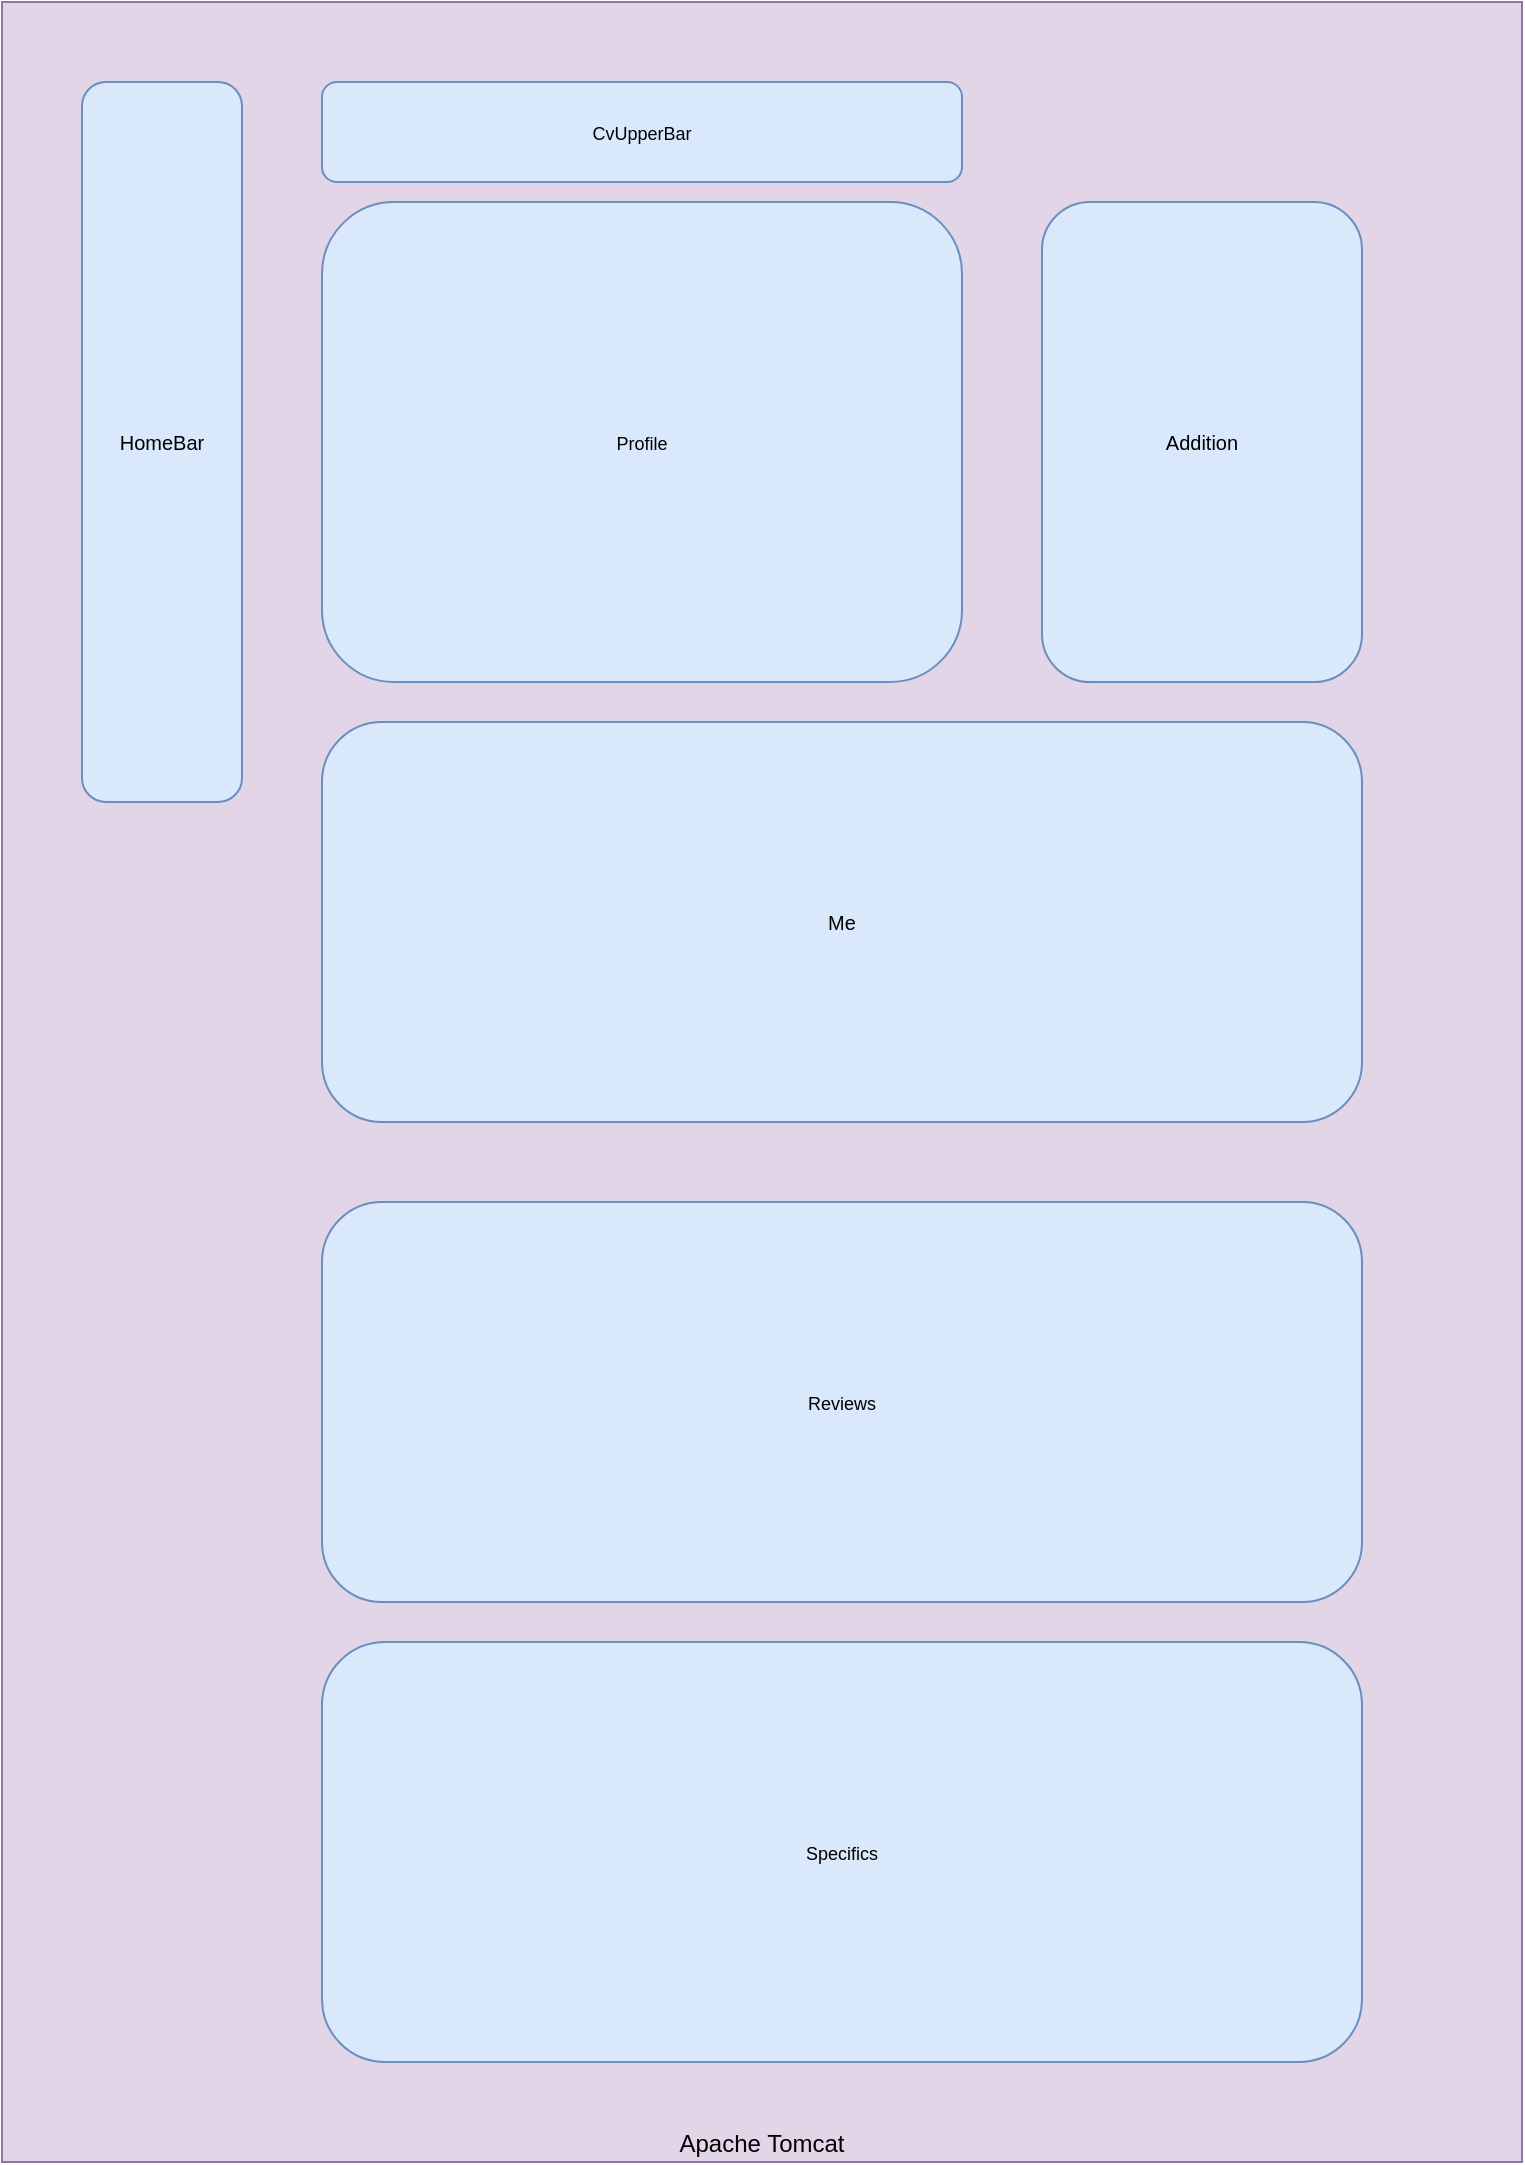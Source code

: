 <mxfile version="13.1.3" pages="7">
    <diagram id="xM97Gvd1AH-JdFbZ1e_3" name="HomeContent">
        <mxGraphModel grid="1" gridSize="10" guides="1" tooltips="1" connect="1" arrows="1" page="1" fold="1" pageScale="1" pageWidth="827" pageHeight="1169" math="0" shadow="0">
            <root>
                <mxCell id="ZQaiurqTdAmJjENIa0Tl-0"/>
                <mxCell id="ZQaiurqTdAmJjENIa0Tl-1" parent="ZQaiurqTdAmJjENIa0Tl-0"/>
                <mxCell id="FAkjtzWX3GqRsjgcoICK-0" value="Apache Tomcat" style="rounded=0;whiteSpace=wrap;html=1;verticalAlign=bottom;fillColor=#e1d5e7;strokeColor=#9673a6;fontColor=#000000;" parent="ZQaiurqTdAmJjENIa0Tl-1" vertex="1">
                    <mxGeometry x="40" y="40" width="760" height="1080" as="geometry"/>
                </mxCell>
                <mxCell id="FAkjtzWX3GqRsjgcoICK-1" value="&lt;font size=&quot;1&quot;&gt;HomeBar&lt;/font&gt;" style="rounded=1;whiteSpace=wrap;html=1;fillColor=#dae8fc;strokeColor=#6c8ebf;fontColor=#000000;" parent="ZQaiurqTdAmJjENIa0Tl-1" vertex="1">
                    <mxGeometry x="80" y="80" width="80" height="360" as="geometry"/>
                </mxCell>
                <mxCell id="FAkjtzWX3GqRsjgcoICK-3" value="&lt;font style=&quot;font-size: 9px&quot;&gt;Profile&lt;/font&gt;" style="rounded=1;whiteSpace=wrap;html=1;fillColor=#dae8fc;strokeColor=#6c8ebf;fontColor=#000000;" parent="ZQaiurqTdAmJjENIa0Tl-1" vertex="1">
                    <mxGeometry x="200" y="140" width="320" height="240" as="geometry"/>
                </mxCell>
                <mxCell id="FAkjtzWX3GqRsjgcoICK-6" value="&lt;font size=&quot;1&quot;&gt;Addition&lt;/font&gt;" style="rounded=1;whiteSpace=wrap;html=1;fillColor=#dae8fc;strokeColor=#6c8ebf;fontColor=#000000;" parent="ZQaiurqTdAmJjENIa0Tl-1" vertex="1">
                    <mxGeometry x="560" y="140" width="160" height="240" as="geometry"/>
                </mxCell>
                <mxCell id="HCUDEPJrb-mqFN5Oihqh-0" value="&lt;font style=&quot;font-size: 9px&quot;&gt;CvUpperBar&lt;br&gt;&lt;/font&gt;" style="rounded=1;whiteSpace=wrap;html=1;fillColor=#dae8fc;strokeColor=#6c8ebf;fontColor=#000000;" vertex="1" parent="ZQaiurqTdAmJjENIa0Tl-1">
                    <mxGeometry x="200" y="80" width="320" height="50" as="geometry"/>
                </mxCell>
                <mxCell id="0jy8CRZ2N2QaVqimxZT_-0" value="&lt;font size=&quot;1&quot;&gt;Me&lt;/font&gt;" style="rounded=1;whiteSpace=wrap;html=1;fillColor=#dae8fc;strokeColor=#6c8ebf;fontColor=#000000;" vertex="1" parent="ZQaiurqTdAmJjENIa0Tl-1">
                    <mxGeometry x="200" y="400" width="520" height="200" as="geometry"/>
                </mxCell>
                <mxCell id="0jy8CRZ2N2QaVqimxZT_-1" value="&lt;font style=&quot;font-size: 9px&quot;&gt;Reviews&lt;/font&gt;" style="rounded=1;whiteSpace=wrap;html=1;fillColor=#dae8fc;strokeColor=#6c8ebf;fontColor=#000000;" vertex="1" parent="ZQaiurqTdAmJjENIa0Tl-1">
                    <mxGeometry x="200" y="640" width="520" height="200" as="geometry"/>
                </mxCell>
                <mxCell id="0jy8CRZ2N2QaVqimxZT_-2" value="&lt;font style=&quot;font-size: 9px&quot;&gt;Specifics&lt;/font&gt;" style="rounded=1;whiteSpace=wrap;html=1;fillColor=#dae8fc;strokeColor=#6c8ebf;fontColor=#000000;" vertex="1" parent="ZQaiurqTdAmJjENIa0Tl-1">
                    <mxGeometry x="200" y="860" width="520" height="210" as="geometry"/>
                </mxCell>
            </root>
        </mxGraphModel>
    </diagram>
    <diagram id="Ta3XyVJch6litVhFzPhZ" name="CvUpperBar">
        <mxGraphModel dx="1075" dy="388" grid="1" gridSize="10" guides="1" tooltips="1" connect="1" arrows="1" fold="1" page="1" pageScale="1" pageWidth="827" pageHeight="1169" math="0" shadow="0">
            <root>
                <mxCell id="yw7oN6qE9BzKc9EA3hZp-0"/>
                <mxCell id="yw7oN6qE9BzKc9EA3hZp-1" parent="yw7oN6qE9BzKc9EA3hZp-0"/>
                <mxCell id="X_ZxZ8bqiW4y4gkbEHap-0" value="" style="rounded=0;whiteSpace=wrap;html=1;verticalAlign=bottom;fillColor=#e1d5e7;strokeColor=#9673a6;fontColor=#000000;" parent="yw7oN6qE9BzKc9EA3hZp-1" vertex="1">
                    <mxGeometry x="40" y="40" width="760" height="240" as="geometry"/>
                </mxCell>
                <mxCell id="Ob-q3usKfR5GllseHvPj-0" value="&lt;font style=&quot;font-size: 9px&quot;&gt;Coolblue logo&lt;/font&gt;" style="rounded=1;whiteSpace=wrap;html=1;fillColor=#dae8fc;strokeColor=#6c8ebf;fontColor=#000000;" parent="yw7oN6qE9BzKc9EA3hZp-1" vertex="1">
                    <mxGeometry x="80" y="60" width="80" height="80" as="geometry"/>
                </mxCell>
                <mxCell id="X_ZxZ8bqiW4y4gkbEHap-2" value="&lt;font style=&quot;font-size: 9px&quot;&gt;Bekijk hele assortiment (??)&lt;/font&gt;" style="rounded=1;whiteSpace=wrap;html=1;fillColor=#dae8fc;strokeColor=#6c8ebf;fontColor=#000000;" parent="yw7oN6qE9BzKc9EA3hZp-1" vertex="1">
                    <mxGeometry x="200" y="60" width="80" height="80" as="geometry"/>
                </mxCell>
                <mxCell id="X_ZxZ8bqiW4y4gkbEHap-3" value="&lt;font style=&quot;font-size: 9px&quot;&gt;Zoeken naar... (??)&lt;/font&gt;" style="rounded=1;whiteSpace=wrap;html=1;fillColor=#dae8fc;strokeColor=#6c8ebf;fontColor=#000000;" parent="yw7oN6qE9BzKc9EA3hZp-1" vertex="1">
                    <mxGeometry x="320" y="60" width="80" height="80" as="geometry"/>
                </mxCell>
                <mxCell id="X_ZxZ8bqiW4y4gkbEHap-4" value="&lt;font style=&quot;font-size: 9px&quot;&gt;Aanmelden (registratie toestaan)&lt;/font&gt;" style="rounded=1;whiteSpace=wrap;html=1;fillColor=#dae8fc;strokeColor=#6c8ebf;fontColor=#000000;" parent="yw7oN6qE9BzKc9EA3hZp-1" vertex="1">
                    <mxGeometry x="440" y="60" width="80" height="80" as="geometry"/>
                </mxCell>
                <mxCell id="X_ZxZ8bqiW4y4gkbEHap-5" value="&lt;font size=&quot;1&quot;&gt;Hartje (bookmark toevoegen)&lt;/font&gt;" style="rounded=1;whiteSpace=wrap;html=1;fillColor=#dae8fc;strokeColor=#6c8ebf;fontColor=#000000;" parent="yw7oN6qE9BzKc9EA3hZp-1" vertex="1">
                    <mxGeometry x="560" y="60" width="80" height="80" as="geometry"/>
                </mxCell>
                <mxCell id="X_ZxZ8bqiW4y4gkbEHap-6" value="&lt;font style=&quot;font-size: 9px&quot;&gt;Winkelmand (????)&lt;/font&gt;" style="rounded=1;whiteSpace=wrap;html=1;fillColor=#dae8fc;strokeColor=#6c8ebf;fontColor=#000000;" parent="yw7oN6qE9BzKc9EA3hZp-1" vertex="1">
                    <mxGeometry x="680" y="60" width="80" height="80" as="geometry"/>
                </mxCell>
                <mxCell id="rjZcqIOBou8b3iAdnds--1" value="&lt;font size=&quot;1&quot;&gt;Soft skill 1&lt;/font&gt;" style="rounded=1;whiteSpace=wrap;html=1;fillColor=#dae8fc;strokeColor=#6c8ebf;fontColor=#000000;" vertex="1" parent="yw7oN6qE9BzKc9EA3hZp-1">
                    <mxGeometry x="80" y="160" width="80" height="40" as="geometry"/>
                </mxCell>
                <mxCell id="rjZcqIOBou8b3iAdnds--2" value="&lt;font style=&quot;font-size: 9px&quot;&gt;Advantage 2&lt;/font&gt;" style="rounded=1;whiteSpace=wrap;html=1;fillColor=#dae8fc;strokeColor=#6c8ebf;fontColor=#000000;" vertex="1" parent="yw7oN6qE9BzKc9EA3hZp-1">
                    <mxGeometry x="200" y="160" width="80" height="40" as="geometry"/>
                </mxCell>
                <mxCell id="rjZcqIOBou8b3iAdnds--3" value="&lt;font style=&quot;font-size: 9px&quot;&gt;Advantage 3&lt;/font&gt;" style="rounded=1;whiteSpace=wrap;html=1;fillColor=#dae8fc;strokeColor=#6c8ebf;fontColor=#000000;" vertex="1" parent="yw7oN6qE9BzKc9EA3hZp-1">
                    <mxGeometry x="320" y="160" width="80" height="40" as="geometry"/>
                </mxCell>
            </root>
        </mxGraphModel>
    </diagram>
    <diagram name="PF" id="gcfwgujxO_TQeJg0Qi_G">
        <mxGraphModel dx="1075" dy="388" grid="1" gridSize="10" guides="1" tooltips="1" connect="1" arrows="1" fold="1" page="1" pageScale="1" pageWidth="827" pageHeight="1169" math="0" shadow="0">
            <root>
                <mxCell id="VJRX9DtUiZDkhthOeb4f-0"/>
                <mxCell id="VJRX9DtUiZDkhthOeb4f-1" parent="VJRX9DtUiZDkhthOeb4f-0"/>
                <mxCell id="VJRX9DtUiZDkhthOeb4f-2" value="&lt;span style=&quot;background-color: rgb(255 , 255 , 255)&quot;&gt;&lt;br&gt;&lt;br&gt;&lt;span style=&quot;color: rgb(0 , 0 , 0) ; font-family: &amp;#34;helvetica&amp;#34; ; font-size: x-small ; font-style: normal ; font-weight: 400 ; letter-spacing: normal ; text-align: center ; text-indent: 0px ; text-transform: none ; word-spacing: 0px ; float: none ; display: inline&quot;&gt;Foto&lt;/span&gt;&lt;br&gt;&lt;/span&gt;" style="rounded=0;whiteSpace=wrap;html=1;verticalAlign=bottom;fillColor=#e1d5e7;strokeColor=#9673a6;fontColor=#000000;" parent="VJRX9DtUiZDkhthOeb4f-1" vertex="1">
                    <mxGeometry x="40" y="40" width="760" height="1080" as="geometry"/>
                </mxCell>
                <mxCell id="VJRX9DtUiZDkhthOeb4f-4" value="Naam" style="rounded=1;whiteSpace=wrap;html=1;fillColor=#dae8fc;strokeColor=#6c8ebf;fontColor=#000000;" parent="VJRX9DtUiZDkhthOeb4f-1" vertex="1">
                    <mxGeometry x="80" y="80" width="680" height="80" as="geometry"/>
                </mxCell>
                <mxCell id="VJRX9DtUiZDkhthOeb4f-5" value="&lt;font style=&quot;font-size: 9px&quot;&gt;Reviews&lt;/font&gt;" style="rounded=1;whiteSpace=wrap;html=1;fillColor=#dae8fc;strokeColor=#6c8ebf;fontColor=#000000;" parent="VJRX9DtUiZDkhthOeb4f-1" vertex="1">
                    <mxGeometry x="80" y="180" width="680" height="80" as="geometry"/>
                </mxCell>
                <mxCell id="IhhrXVPi0JxEEQXV7va_-1" value="&lt;font size=&quot;1&quot;&gt;Foto&lt;/font&gt;" style="rounded=1;whiteSpace=wrap;html=1;fillColor=#dae8fc;strokeColor=#6c8ebf;fontColor=#000000;" vertex="1" parent="VJRX9DtUiZDkhthOeb4f-1">
                    <mxGeometry x="160" y="400" width="520" height="280" as="geometry"/>
                </mxCell>
                <mxCell id="IhhrXVPi0JxEEQXV7va_-2" value="&lt;font style=&quot;font-size: 9px&quot;&gt;CoolBlue's keuze&lt;/font&gt;" style="rounded=1;whiteSpace=wrap;html=1;fillColor=#dae8fc;strokeColor=#6c8ebf;fontColor=#000000;" vertex="1" parent="VJRX9DtUiZDkhthOeb4f-1">
                    <mxGeometry x="80" y="280" width="680" height="80" as="geometry"/>
                </mxCell>
                <mxCell id="IhhrXVPi0JxEEQXV7va_-3" value="Left" style="rounded=1;whiteSpace=wrap;html=1;fillColor=#dae8fc;strokeColor=#6c8ebf;fontColor=#000000;" vertex="1" parent="VJRX9DtUiZDkhthOeb4f-1">
                    <mxGeometry x="80" y="400" width="40" height="280" as="geometry"/>
                </mxCell>
                <mxCell id="IhhrXVPi0JxEEQXV7va_-4" value="Right" style="rounded=1;whiteSpace=wrap;html=1;fillColor=#dae8fc;strokeColor=#6c8ebf;fontColor=#000000;" vertex="1" parent="VJRX9DtUiZDkhthOeb4f-1">
                    <mxGeometry x="720" y="400" width="40" height="280" as="geometry"/>
                </mxCell>
                <mxCell id="IhhrXVPi0JxEEQXV7va_-6" value="&lt;font size=&quot;1&quot;&gt;FotoReeks&lt;/font&gt;" style="rounded=1;whiteSpace=wrap;html=1;fillColor=#dae8fc;strokeColor=#6c8ebf;fontColor=#000000;" vertex="1" parent="VJRX9DtUiZDkhthOeb4f-1">
                    <mxGeometry x="80" y="720" width="680" height="80" as="geometry"/>
                </mxCell>
            </root>
        </mxGraphModel>
    </diagram>
    <diagram id="-gvjlN5gTAYRvMp8pr4W" name="Addition">
        <mxGraphModel grid="1" gridSize="10" guides="1" tooltips="1" connect="1" arrows="1" page="1" fold="1" pageScale="1" pageWidth="827" pageHeight="1169" math="0" shadow="0">
            <root>
                <mxCell id="NEorF1um0JvbWHqsHC3Q-0"/>
                <mxCell id="NEorF1um0JvbWHqsHC3Q-1" parent="NEorF1um0JvbWHqsHC3Q-0"/>
                <mxCell id="VblLOLfND356ZfpiHAW2-0" value="" style="rounded=0;whiteSpace=wrap;html=1;verticalAlign=bottom;fillColor=#e1d5e7;strokeColor=#9673a6;fontColor=#000000;" vertex="1" parent="NEorF1um0JvbWHqsHC3Q-1">
                    <mxGeometry x="40" y="45" width="400" height="675" as="geometry"/>
                </mxCell>
                <mxCell id="VblLOLfND356ZfpiHAW2-1" value="*Morgen op de werkvloer" style="rounded=1;whiteSpace=wrap;html=1;fillColor=#dae8fc;strokeColor=#6c8ebf;fontColor=#000000;" vertex="1" parent="NEorF1um0JvbWHqsHC3Q-1">
                    <mxGeometry x="80" y="80" width="320" height="80" as="geometry"/>
                </mxCell>
                <mxCell id="VblLOLfND356ZfpiHAW2-2" value="&lt;font style=&quot;font-size: 9px&quot;&gt;Neem contact op [button to mail]&lt;/font&gt;" style="rounded=1;whiteSpace=wrap;html=1;fillColor=#dae8fc;strokeColor=#6c8ebf;fontColor=#000000;" vertex="1" parent="NEorF1um0JvbWHqsHC3Q-1">
                    <mxGeometry x="80" y="180" width="320" height="80" as="geometry"/>
                </mxCell>
                <mxCell id="VblLOLfND356ZfpiHAW2-3" value="&lt;font size=&quot;1&quot;&gt;Personalia:&lt;br&gt;Naam, adres, Wat nog meer bij????&lt;br&gt;&lt;/font&gt;" style="rounded=1;whiteSpace=wrap;html=1;fillColor=#dae8fc;strokeColor=#6c8ebf;fontColor=#000000;" vertex="1" parent="NEorF1um0JvbWHqsHC3Q-1">
                    <mxGeometry x="80" y="400" width="330" height="280" as="geometry"/>
                </mxCell>
                <mxCell id="VblLOLfND356ZfpiHAW2-4" value="&lt;font style=&quot;font-size: 9px&quot;&gt;Op verlanglijstje [bookmarks]&lt;/font&gt;" style="rounded=1;whiteSpace=wrap;html=1;fillColor=#dae8fc;strokeColor=#6c8ebf;fontColor=#000000;" vertex="1" parent="NEorF1um0JvbWHqsHC3Q-1">
                    <mxGeometry x="80" y="280" width="320" height="80" as="geometry"/>
                </mxCell>
            </root>
        </mxGraphModel>
    </diagram>
    <diagram id="D2TxRaADK4pVkOv3cqlB" name="ProductArea">
        <mxGraphModel dx="1075" dy="522" grid="1" gridSize="10" guides="1" tooltips="1" connect="1" arrows="1" fold="1" page="1" pageScale="1" pageWidth="827" pageHeight="1169" math="0" shadow="0">
            <root>
                <mxCell id="-STnlI_tYukkRYCYSu8x-0"/>
                <mxCell id="-STnlI_tYukkRYCYSu8x-1" parent="-STnlI_tYukkRYCYSu8x-0"/>
            </root>
        </mxGraphModel>
    </diagram>
    <diagram id="JitYGat5VH1JKpahxnbg" name="Reviews">
        <mxGraphModel grid="1" gridSize="10" guides="1" tooltips="1" connect="1" arrows="1" page="1" fold="1" pageScale="1" pageWidth="827" pageHeight="1169" math="0" shadow="0">
            <root>
                <mxCell id="9r5K7B5MNelTjinfWmEP-0"/>
                <mxCell id="9r5K7B5MNelTjinfWmEP-1" parent="9r5K7B5MNelTjinfWmEP-0"/>
                <mxCell id="9bIFXBNLH-N1cNDg87S5-0" value="" style="rounded=0;whiteSpace=wrap;html=1;verticalAlign=bottom;fillColor=#e1d5e7;strokeColor=#9673a6;fontColor=#000000;" vertex="1" parent="9r5K7B5MNelTjinfWmEP-1">
                    <mxGeometry x="40" y="40" width="760" height="560" as="geometry"/>
                </mxCell>
                <mxCell id="9bIFXBNLH-N1cNDg87S5-1" value="Review 1" style="rounded=1;whiteSpace=wrap;html=1;fillColor=#dae8fc;strokeColor=#6c8ebf;fontColor=#000000;" vertex="1" parent="9r5K7B5MNelTjinfWmEP-1">
                    <mxGeometry x="80" y="80" width="680" height="120" as="geometry"/>
                </mxCell>
                <mxCell id="9bIFXBNLH-N1cNDg87S5-2" value="Review n" style="rounded=1;whiteSpace=wrap;html=1;fillColor=#dae8fc;strokeColor=#6c8ebf;fontColor=#000000;" vertex="1" parent="9r5K7B5MNelTjinfWmEP-1">
                    <mxGeometry x="80" y="240" width="680" height="120" as="geometry"/>
                </mxCell>
                <mxCell id="HbFOrHNQnoRJ0ZN8e63m-0" value="Review 3" style="rounded=1;whiteSpace=wrap;html=1;fillColor=#dae8fc;strokeColor=#6c8ebf;fontColor=#000000;" vertex="1" parent="9r5K7B5MNelTjinfWmEP-1">
                    <mxGeometry x="80" y="400" width="680" height="120" as="geometry"/>
                </mxCell>
                <mxCell id="HbFOrHNQnoRJ0ZN8e63m-1" value="Alle .. reviews" style="rounded=1;whiteSpace=wrap;html=1;fillColor=#dae8fc;strokeColor=#6c8ebf;fontColor=#000000;" vertex="1" parent="9r5K7B5MNelTjinfWmEP-1">
                    <mxGeometry x="80" y="540" width="120" height="40" as="geometry"/>
                </mxCell>
            </root>
        </mxGraphModel>
    </diagram>
    <diagram id="wkuvedysDCDydinIeNmY" name="Specifics">
        <mxGraphModel grid="1" gridSize="10" guides="1" tooltips="1" connect="1" arrows="1" page="1" fold="1" pageScale="1" pageWidth="827" pageHeight="1169" math="0" shadow="0">
            <root>
                <mxCell id="fcyRg8WoOz7a50ZicxBz-0"/>
                <mxCell id="fcyRg8WoOz7a50ZicxBz-1" parent="fcyRg8WoOz7a50ZicxBz-0"/>
                <mxCell id="3ECeIYOiVfsGpUCYJVI2-0" value="" style="rounded=0;whiteSpace=wrap;html=1;verticalAlign=bottom;fillColor=#e1d5e7;strokeColor=#9673a6;fontColor=#000000;" vertex="1" parent="fcyRg8WoOz7a50ZicxBz-1">
                    <mxGeometry x="40" y="40" width="760" height="440" as="geometry"/>
                </mxCell>
                <mxCell id="3ECeIYOiVfsGpUCYJVI2-1" value="Soft Skills&lt;br&gt;Welke skill -&amp;gt; Welk niveau" style="rounded=1;whiteSpace=wrap;html=1;fillColor=#dae8fc;strokeColor=#6c8ebf;fontColor=#000000;" vertex="1" parent="fcyRg8WoOz7a50ZicxBz-1">
                    <mxGeometry x="80" y="80" width="680" height="160" as="geometry"/>
                </mxCell>
                <mxCell id="3ECeIYOiVfsGpUCYJVI2-4" value="Hard Skills&lt;br&gt;Welke skill -&amp;gt; Welk niveau" style="rounded=1;whiteSpace=wrap;html=1;fillColor=#dae8fc;strokeColor=#6c8ebf;fontColor=#000000;" vertex="1" parent="fcyRg8WoOz7a50ZicxBz-1">
                    <mxGeometry x="80" y="280" width="680" height="160" as="geometry"/>
                </mxCell>
            </root>
        </mxGraphModel>
    </diagram>
</mxfile>
